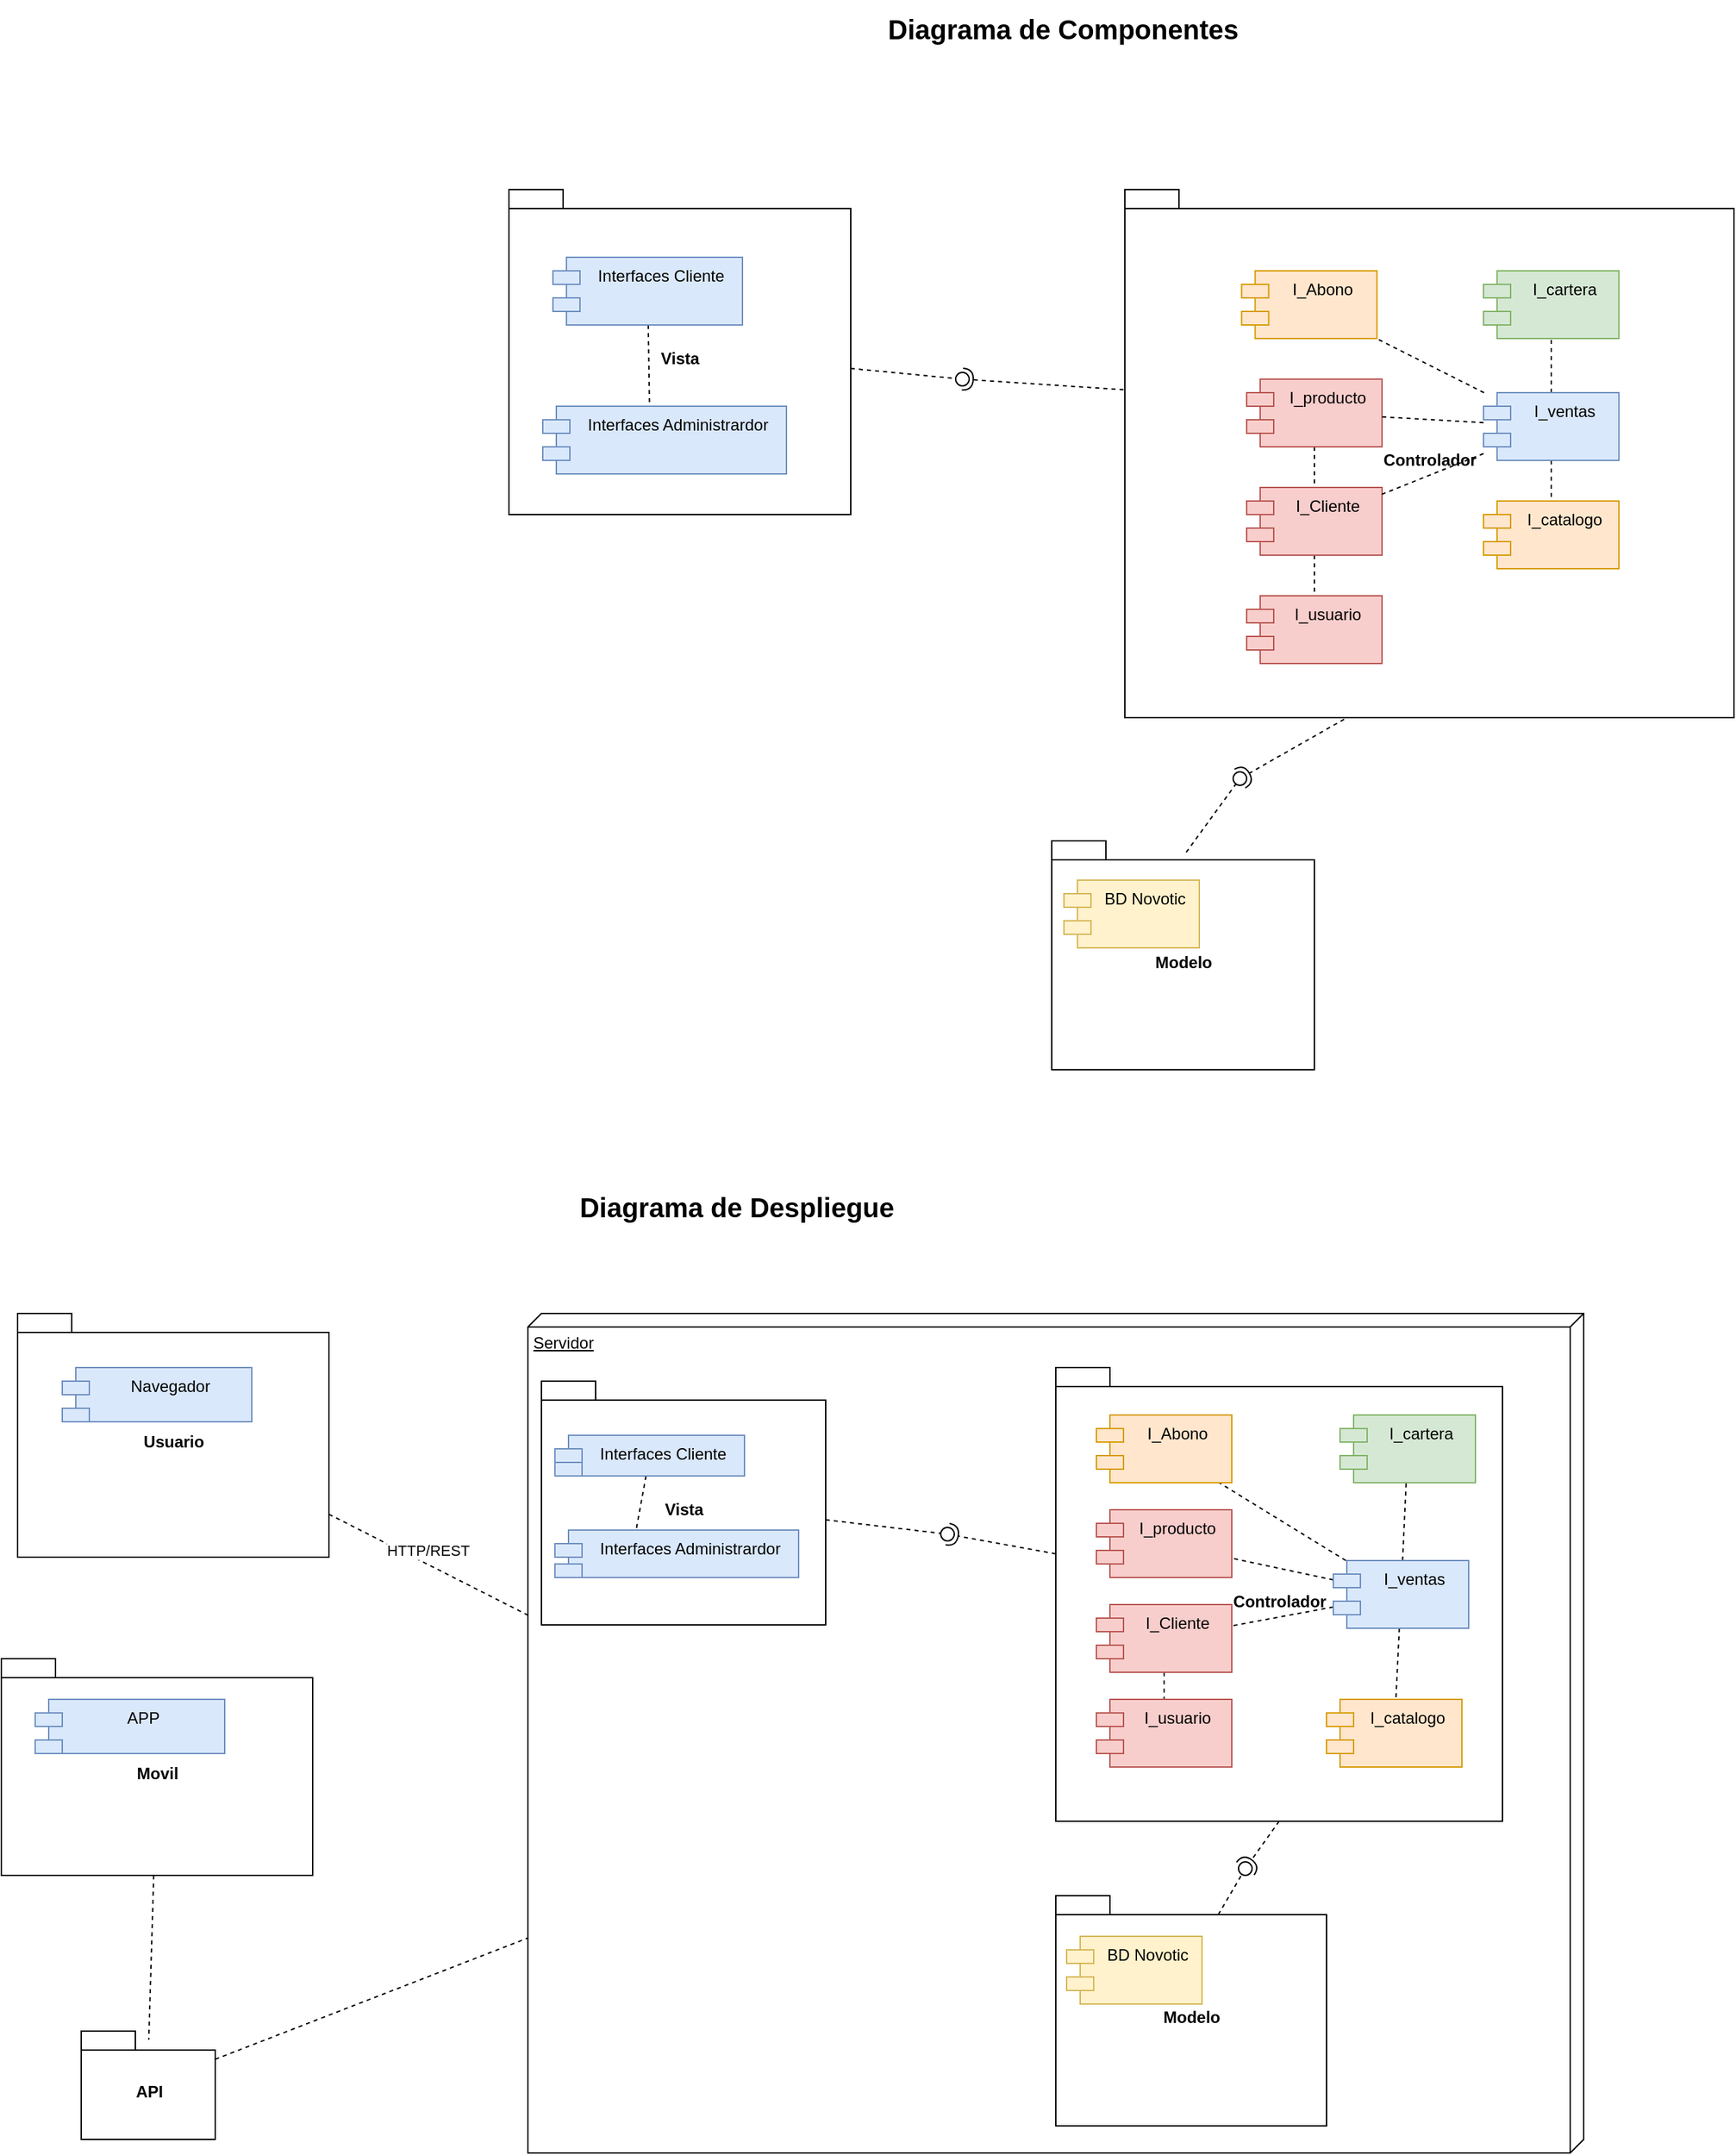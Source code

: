<mxfile version="20.6.2" type="device"><diagram id="g8uj82oswjHnqgsIzx0r" name="Página-1"><mxGraphModel dx="1673" dy="3272" grid="1" gridSize="10" guides="1" tooltips="1" connect="1" arrows="1" fold="1" page="1" pageScale="1" pageWidth="827" pageHeight="1169" math="0" shadow="0"><root><mxCell id="0"/><mxCell id="1" parent="0"/><mxCell id="Ms8l2k5_5Hq7yKT3EF7r-1" value="Vista" style="shape=folder;fontStyle=1;spacingTop=10;tabWidth=40;tabHeight=14;tabPosition=left;html=1;" vertex="1" parent="1"><mxGeometry x="575" y="-1650" width="252.5" height="240" as="geometry"/></mxCell><mxCell id="Ms8l2k5_5Hq7yKT3EF7r-2" value="Controlador" style="shape=folder;fontStyle=1;spacingTop=10;tabWidth=40;tabHeight=14;tabPosition=left;html=1;" vertex="1" parent="1"><mxGeometry x="1030" y="-1650" width="450" height="390" as="geometry"/></mxCell><mxCell id="Ms8l2k5_5Hq7yKT3EF7r-3" value="Modelo" style="shape=folder;fontStyle=1;spacingTop=10;tabWidth=40;tabHeight=14;tabPosition=left;html=1;" vertex="1" parent="1"><mxGeometry x="976" y="-1169" width="194" height="169" as="geometry"/></mxCell><mxCell id="Ms8l2k5_5Hq7yKT3EF7r-11" style="rounded=0;orthogonalLoop=1;jettySize=auto;html=1;dashed=1;endArrow=none;endFill=0;entryX=0.438;entryY=-0.016;entryDx=0;entryDy=0;entryPerimeter=0;" edge="1" parent="1" source="Ms8l2k5_5Hq7yKT3EF7r-9" target="Ms8l2k5_5Hq7yKT3EF7r-10"><mxGeometry relative="1" as="geometry"/></mxCell><mxCell id="Ms8l2k5_5Hq7yKT3EF7r-9" value="Interfaces Cliente&#10;" style="shape=module;align=left;spacingLeft=20;align=center;verticalAlign=top;fillColor=#dae8fc;strokeColor=#6c8ebf;" vertex="1" parent="1"><mxGeometry x="607.5" y="-1600" width="140" height="50" as="geometry"/></mxCell><mxCell id="Ms8l2k5_5Hq7yKT3EF7r-10" value="Interfaces Administrardor" style="shape=module;align=left;spacingLeft=20;align=center;verticalAlign=top;fillColor=#dae8fc;strokeColor=#6c8ebf;" vertex="1" parent="1"><mxGeometry x="600" y="-1490" width="180" height="50" as="geometry"/></mxCell><mxCell id="Ms8l2k5_5Hq7yKT3EF7r-16" value="I_catalogo" style="shape=module;align=left;spacingLeft=20;align=center;verticalAlign=top;fillColor=#ffe6cc;strokeColor=#d79b00;" vertex="1" parent="1"><mxGeometry x="1295" y="-1420" width="100" height="50" as="geometry"/></mxCell><mxCell id="Ms8l2k5_5Hq7yKT3EF7r-33" style="edgeStyle=none;rounded=0;orthogonalLoop=1;jettySize=auto;html=1;dashed=1;endArrow=none;endFill=0;" edge="1" parent="1" source="Ms8l2k5_5Hq7yKT3EF7r-17" target="Ms8l2k5_5Hq7yKT3EF7r-18"><mxGeometry relative="1" as="geometry"/></mxCell><mxCell id="Ms8l2k5_5Hq7yKT3EF7r-17" value="I_producto" style="shape=module;align=left;spacingLeft=20;align=center;verticalAlign=top;fillColor=#f8cecc;strokeColor=#b85450;" vertex="1" parent="1"><mxGeometry x="1120" y="-1510" width="100" height="50" as="geometry"/></mxCell><mxCell id="Ms8l2k5_5Hq7yKT3EF7r-37" style="edgeStyle=none;rounded=0;orthogonalLoop=1;jettySize=auto;html=1;dashed=1;endArrow=none;endFill=0;" edge="1" parent="1" source="Ms8l2k5_5Hq7yKT3EF7r-18" target="Ms8l2k5_5Hq7yKT3EF7r-19"><mxGeometry relative="1" as="geometry"/></mxCell><mxCell id="Ms8l2k5_5Hq7yKT3EF7r-18" value="I_Cliente" style="shape=module;align=left;spacingLeft=20;align=center;verticalAlign=top;fillColor=#f8cecc;strokeColor=#b85450;" vertex="1" parent="1"><mxGeometry x="1120" y="-1430" width="100" height="50" as="geometry"/></mxCell><mxCell id="Ms8l2k5_5Hq7yKT3EF7r-19" value="I_usuario" style="shape=module;align=left;spacingLeft=20;align=center;verticalAlign=top;fillColor=#f8cecc;strokeColor=#b85450;" vertex="1" parent="1"><mxGeometry x="1120" y="-1350" width="100" height="50" as="geometry"/></mxCell><mxCell id="Ms8l2k5_5Hq7yKT3EF7r-30" style="edgeStyle=none;rounded=0;orthogonalLoop=1;jettySize=auto;html=1;dashed=1;endArrow=none;endFill=0;" edge="1" parent="1" source="Ms8l2k5_5Hq7yKT3EF7r-20" target="Ms8l2k5_5Hq7yKT3EF7r-16"><mxGeometry relative="1" as="geometry"/></mxCell><mxCell id="Ms8l2k5_5Hq7yKT3EF7r-31" style="edgeStyle=none;rounded=0;orthogonalLoop=1;jettySize=auto;html=1;dashed=1;endArrow=none;endFill=0;" edge="1" parent="1" source="Ms8l2k5_5Hq7yKT3EF7r-20" target="Ms8l2k5_5Hq7yKT3EF7r-22"><mxGeometry relative="1" as="geometry"/></mxCell><mxCell id="Ms8l2k5_5Hq7yKT3EF7r-32" style="edgeStyle=none;rounded=0;orthogonalLoop=1;jettySize=auto;html=1;dashed=1;endArrow=none;endFill=0;" edge="1" parent="1" source="Ms8l2k5_5Hq7yKT3EF7r-20" target="Ms8l2k5_5Hq7yKT3EF7r-17"><mxGeometry relative="1" as="geometry"/></mxCell><mxCell id="Ms8l2k5_5Hq7yKT3EF7r-35" style="edgeStyle=none;rounded=0;orthogonalLoop=1;jettySize=auto;html=1;dashed=1;endArrow=none;endFill=0;" edge="1" parent="1" source="Ms8l2k5_5Hq7yKT3EF7r-20" target="Ms8l2k5_5Hq7yKT3EF7r-21"><mxGeometry relative="1" as="geometry"/></mxCell><mxCell id="Ms8l2k5_5Hq7yKT3EF7r-36" style="edgeStyle=none;rounded=0;orthogonalLoop=1;jettySize=auto;html=1;dashed=1;endArrow=none;endFill=0;" edge="1" parent="1" source="Ms8l2k5_5Hq7yKT3EF7r-20" target="Ms8l2k5_5Hq7yKT3EF7r-18"><mxGeometry relative="1" as="geometry"/></mxCell><mxCell id="Ms8l2k5_5Hq7yKT3EF7r-20" value="I_ventas" style="shape=module;align=left;spacingLeft=20;align=center;verticalAlign=top;fillColor=#dae8fc;strokeColor=#6c8ebf;" vertex="1" parent="1"><mxGeometry x="1295" y="-1500" width="100" height="50" as="geometry"/></mxCell><mxCell id="Ms8l2k5_5Hq7yKT3EF7r-21" value="I_cartera" style="shape=module;align=left;spacingLeft=20;align=center;verticalAlign=top;fillColor=#d5e8d4;strokeColor=#82b366;" vertex="1" parent="1"><mxGeometry x="1295" y="-1590" width="100" height="50" as="geometry"/></mxCell><mxCell id="Ms8l2k5_5Hq7yKT3EF7r-22" value="I_Abono" style="shape=module;align=left;spacingLeft=20;align=center;verticalAlign=top;fillColor=#ffe6cc;strokeColor=#d79b00;" vertex="1" parent="1"><mxGeometry x="1116.25" y="-1590" width="100" height="50" as="geometry"/></mxCell><mxCell id="Ms8l2k5_5Hq7yKT3EF7r-26" value="BD Novotic" style="shape=module;align=left;spacingLeft=20;align=center;verticalAlign=top;fillColor=#fff2cc;strokeColor=#d6b656;" vertex="1" parent="1"><mxGeometry x="985" y="-1140" width="100" height="50" as="geometry"/></mxCell><mxCell id="Ms8l2k5_5Hq7yKT3EF7r-40" value="Servidor" style="verticalAlign=top;align=left;spacingTop=8;spacingLeft=2;spacingRight=12;shape=cube;size=10;direction=south;fontStyle=4;html=1;" vertex="1" parent="1"><mxGeometry x="589" y="-820" width="780" height="620" as="geometry"/></mxCell><mxCell id="Ms8l2k5_5Hq7yKT3EF7r-64" style="edgeStyle=none;rounded=0;orthogonalLoop=1;jettySize=auto;html=1;entryX=0.36;entryY=0.999;entryDx=0;entryDy=0;entryPerimeter=0;dashed=1;endArrow=none;endFill=0;" edge="1" parent="1" source="Ms8l2k5_5Hq7yKT3EF7r-42" target="Ms8l2k5_5Hq7yKT3EF7r-40"><mxGeometry relative="1" as="geometry"/></mxCell><mxCell id="Ms8l2k5_5Hq7yKT3EF7r-65" value="HTTP/REST" style="edgeLabel;html=1;align=center;verticalAlign=middle;resizable=0;points=[];" vertex="1" connectable="0" parent="Ms8l2k5_5Hq7yKT3EF7r-64"><mxGeometry x="-0.23" y="2" relative="1" as="geometry"><mxPoint x="15" y="-1" as="offset"/></mxGeometry></mxCell><mxCell id="Ms8l2k5_5Hq7yKT3EF7r-42" value="Usuario" style="shape=folder;fontStyle=1;spacingTop=10;tabWidth=40;tabHeight=14;tabPosition=left;html=1;" vertex="1" parent="1"><mxGeometry x="212" y="-820" width="230" height="180" as="geometry"/></mxCell><mxCell id="Ms8l2k5_5Hq7yKT3EF7r-43" value="Navegador" style="shape=module;align=left;spacingLeft=20;align=center;verticalAlign=top;fillColor=#dae8fc;strokeColor=#6c8ebf;" vertex="1" parent="1"><mxGeometry x="245" y="-780" width="140" height="40" as="geometry"/></mxCell><mxCell id="Ms8l2k5_5Hq7yKT3EF7r-48" value="Controlador" style="shape=folder;fontStyle=1;spacingTop=10;tabWidth=40;tabHeight=14;tabPosition=left;html=1;" vertex="1" parent="1"><mxGeometry x="979" y="-780" width="330" height="335" as="geometry"/></mxCell><mxCell id="Ms8l2k5_5Hq7yKT3EF7r-49" value="I_catalogo" style="shape=module;align=left;spacingLeft=20;align=center;verticalAlign=top;fillColor=#ffe6cc;strokeColor=#d79b00;" vertex="1" parent="1"><mxGeometry x="1179" y="-535" width="100" height="50" as="geometry"/></mxCell><mxCell id="Ms8l2k5_5Hq7yKT3EF7r-50" value="I_producto" style="shape=module;align=left;spacingLeft=20;align=center;verticalAlign=top;fillColor=#f8cecc;strokeColor=#b85450;" vertex="1" parent="1"><mxGeometry x="1009" y="-675" width="100" height="50" as="geometry"/></mxCell><mxCell id="Ms8l2k5_5Hq7yKT3EF7r-59" style="edgeStyle=none;rounded=0;orthogonalLoop=1;jettySize=auto;html=1;dashed=1;endArrow=none;endFill=0;" edge="1" parent="1" source="Ms8l2k5_5Hq7yKT3EF7r-51" target="Ms8l2k5_5Hq7yKT3EF7r-52"><mxGeometry relative="1" as="geometry"/></mxCell><mxCell id="Ms8l2k5_5Hq7yKT3EF7r-51" value="I_Cliente" style="shape=module;align=left;spacingLeft=20;align=center;verticalAlign=top;fillColor=#f8cecc;strokeColor=#b85450;" vertex="1" parent="1"><mxGeometry x="1009" y="-605" width="100" height="50" as="geometry"/></mxCell><mxCell id="Ms8l2k5_5Hq7yKT3EF7r-52" value="I_usuario" style="shape=module;align=left;spacingLeft=20;align=center;verticalAlign=top;fillColor=#f8cecc;strokeColor=#b85450;" vertex="1" parent="1"><mxGeometry x="1009" y="-535" width="100" height="50" as="geometry"/></mxCell><mxCell id="Ms8l2k5_5Hq7yKT3EF7r-56" style="edgeStyle=none;rounded=0;orthogonalLoop=1;jettySize=auto;html=1;dashed=1;endArrow=none;endFill=0;" edge="1" parent="1" source="Ms8l2k5_5Hq7yKT3EF7r-53" target="Ms8l2k5_5Hq7yKT3EF7r-55"><mxGeometry relative="1" as="geometry"/></mxCell><mxCell id="Ms8l2k5_5Hq7yKT3EF7r-57" style="edgeStyle=none;rounded=0;orthogonalLoop=1;jettySize=auto;html=1;dashed=1;endArrow=none;endFill=0;" edge="1" parent="1" source="Ms8l2k5_5Hq7yKT3EF7r-53" target="Ms8l2k5_5Hq7yKT3EF7r-50"><mxGeometry relative="1" as="geometry"/></mxCell><mxCell id="Ms8l2k5_5Hq7yKT3EF7r-58" style="edgeStyle=none;rounded=0;orthogonalLoop=1;jettySize=auto;html=1;dashed=1;endArrow=none;endFill=0;" edge="1" parent="1" source="Ms8l2k5_5Hq7yKT3EF7r-53" target="Ms8l2k5_5Hq7yKT3EF7r-51"><mxGeometry relative="1" as="geometry"/></mxCell><mxCell id="Ms8l2k5_5Hq7yKT3EF7r-60" style="edgeStyle=none;rounded=0;orthogonalLoop=1;jettySize=auto;html=1;dashed=1;endArrow=none;endFill=0;" edge="1" parent="1" source="Ms8l2k5_5Hq7yKT3EF7r-53" target="Ms8l2k5_5Hq7yKT3EF7r-49"><mxGeometry relative="1" as="geometry"/></mxCell><mxCell id="Ms8l2k5_5Hq7yKT3EF7r-61" style="edgeStyle=none;rounded=0;orthogonalLoop=1;jettySize=auto;html=1;dashed=1;endArrow=none;endFill=0;" edge="1" parent="1" source="Ms8l2k5_5Hq7yKT3EF7r-53" target="Ms8l2k5_5Hq7yKT3EF7r-54"><mxGeometry relative="1" as="geometry"/></mxCell><mxCell id="Ms8l2k5_5Hq7yKT3EF7r-53" value="I_ventas" style="shape=module;align=left;spacingLeft=20;align=center;verticalAlign=top;fillColor=#dae8fc;strokeColor=#6c8ebf;" vertex="1" parent="1"><mxGeometry x="1184" y="-637.5" width="100" height="50" as="geometry"/></mxCell><mxCell id="Ms8l2k5_5Hq7yKT3EF7r-54" value="I_cartera" style="shape=module;align=left;spacingLeft=20;align=center;verticalAlign=top;fillColor=#d5e8d4;strokeColor=#82b366;" vertex="1" parent="1"><mxGeometry x="1189" y="-745" width="100" height="50" as="geometry"/></mxCell><mxCell id="Ms8l2k5_5Hq7yKT3EF7r-55" value="I_Abono" style="shape=module;align=left;spacingLeft=20;align=center;verticalAlign=top;fillColor=#ffe6cc;strokeColor=#d79b00;" vertex="1" parent="1"><mxGeometry x="1009" y="-745" width="100" height="50" as="geometry"/></mxCell><mxCell id="Ms8l2k5_5Hq7yKT3EF7r-62" value="Modelo" style="shape=folder;fontStyle=1;spacingTop=10;tabWidth=40;tabHeight=14;tabPosition=left;html=1;" vertex="1" parent="1"><mxGeometry x="979" y="-390" width="200" height="170" as="geometry"/></mxCell><mxCell id="Ms8l2k5_5Hq7yKT3EF7r-63" value="BD Novotic" style="shape=module;align=left;spacingLeft=20;align=center;verticalAlign=top;fillColor=#fff2cc;strokeColor=#d6b656;" vertex="1" parent="1"><mxGeometry x="987" y="-360" width="100" height="50" as="geometry"/></mxCell><mxCell id="Ms8l2k5_5Hq7yKT3EF7r-90" style="edgeStyle=none;rounded=0;orthogonalLoop=1;jettySize=auto;html=1;dashed=1;endArrow=none;endFill=0;entryX=0.504;entryY=0.079;entryDx=0;entryDy=0;entryPerimeter=0;" edge="1" parent="1" source="Ms8l2k5_5Hq7yKT3EF7r-69" target="Ms8l2k5_5Hq7yKT3EF7r-89"><mxGeometry relative="1" as="geometry"/></mxCell><mxCell id="Ms8l2k5_5Hq7yKT3EF7r-69" value="Movil" style="shape=folder;fontStyle=1;spacingTop=10;tabWidth=40;tabHeight=14;tabPosition=left;html=1;" vertex="1" parent="1"><mxGeometry x="200" y="-565" width="230" height="160" as="geometry"/></mxCell><mxCell id="Ms8l2k5_5Hq7yKT3EF7r-70" value="APP" style="shape=module;align=left;spacingLeft=20;align=center;verticalAlign=top;fillColor=#dae8fc;strokeColor=#6c8ebf;" vertex="1" parent="1"><mxGeometry x="225" y="-535" width="140" height="40" as="geometry"/></mxCell><mxCell id="Ms8l2k5_5Hq7yKT3EF7r-72" value="Vista" style="shape=folder;fontStyle=1;spacingTop=10;tabWidth=40;tabHeight=14;tabPosition=left;html=1;" vertex="1" parent="1"><mxGeometry x="599" y="-770" width="210" height="180" as="geometry"/></mxCell><mxCell id="Ms8l2k5_5Hq7yKT3EF7r-75" style="edgeStyle=none;rounded=0;orthogonalLoop=1;jettySize=auto;html=1;entryX=0.333;entryY=0;entryDx=0;entryDy=0;entryPerimeter=0;dashed=1;endArrow=none;endFill=0;" edge="1" parent="1" source="Ms8l2k5_5Hq7yKT3EF7r-73" target="Ms8l2k5_5Hq7yKT3EF7r-74"><mxGeometry relative="1" as="geometry"/></mxCell><mxCell id="Ms8l2k5_5Hq7yKT3EF7r-73" value="Interfaces Cliente&#10;" style="shape=module;align=left;spacingLeft=20;align=center;verticalAlign=top;fillColor=#dae8fc;strokeColor=#6c8ebf;" vertex="1" parent="1"><mxGeometry x="609" y="-730" width="140" height="30" as="geometry"/></mxCell><mxCell id="Ms8l2k5_5Hq7yKT3EF7r-74" value="Interfaces Administrardor" style="shape=module;align=left;spacingLeft=20;align=center;verticalAlign=top;fillColor=#dae8fc;strokeColor=#6c8ebf;" vertex="1" parent="1"><mxGeometry x="609" y="-660" width="180" height="35" as="geometry"/></mxCell><mxCell id="Ms8l2k5_5Hq7yKT3EF7r-76" value="" style="rounded=0;orthogonalLoop=1;jettySize=auto;html=1;endArrow=none;endFill=0;sketch=0;sourcePerimeterSpacing=0;targetPerimeterSpacing=0;dashed=1;" edge="1" target="Ms8l2k5_5Hq7yKT3EF7r-78" parent="1" source="Ms8l2k5_5Hq7yKT3EF7r-72"><mxGeometry relative="1" as="geometry"><mxPoint x="879" y="-657" as="sourcePoint"/></mxGeometry></mxCell><mxCell id="Ms8l2k5_5Hq7yKT3EF7r-77" value="" style="rounded=0;orthogonalLoop=1;jettySize=auto;html=1;endArrow=halfCircle;endFill=0;entryX=0.5;entryY=0.5;endSize=6;strokeWidth=1;sketch=0;dashed=1;" edge="1" target="Ms8l2k5_5Hq7yKT3EF7r-78" parent="1" source="Ms8l2k5_5Hq7yKT3EF7r-48"><mxGeometry relative="1" as="geometry"><mxPoint x="919" y="-657" as="sourcePoint"/></mxGeometry></mxCell><mxCell id="Ms8l2k5_5Hq7yKT3EF7r-78" value="" style="ellipse;whiteSpace=wrap;html=1;align=center;aspect=fixed;resizable=0;points=[];outlineConnect=0;sketch=0;" vertex="1" parent="1"><mxGeometry x="894" y="-662" width="10" height="10" as="geometry"/></mxCell><mxCell id="Ms8l2k5_5Hq7yKT3EF7r-82" value="" style="rounded=0;orthogonalLoop=1;jettySize=auto;html=1;endArrow=none;endFill=0;sketch=0;sourcePerimeterSpacing=0;targetPerimeterSpacing=0;dashed=1;exitX=0;exitY=0;exitDx=120;exitDy=14;exitPerimeter=0;" edge="1" target="Ms8l2k5_5Hq7yKT3EF7r-84" parent="1" source="Ms8l2k5_5Hq7yKT3EF7r-62"><mxGeometry relative="1" as="geometry"><mxPoint x="1099" y="-410" as="sourcePoint"/></mxGeometry></mxCell><mxCell id="Ms8l2k5_5Hq7yKT3EF7r-83" value="" style="rounded=0;orthogonalLoop=1;jettySize=auto;html=1;endArrow=halfCircle;endFill=0;entryX=0.5;entryY=0.5;endSize=6;strokeWidth=1;sketch=0;dashed=1;exitX=0.5;exitY=1;exitDx=0;exitDy=0;exitPerimeter=0;" edge="1" target="Ms8l2k5_5Hq7yKT3EF7r-84" parent="1" source="Ms8l2k5_5Hq7yKT3EF7r-48"><mxGeometry relative="1" as="geometry"><mxPoint x="1139" y="-410" as="sourcePoint"/></mxGeometry></mxCell><mxCell id="Ms8l2k5_5Hq7yKT3EF7r-84" value="" style="ellipse;whiteSpace=wrap;html=1;align=center;aspect=fixed;resizable=0;points=[];outlineConnect=0;sketch=0;" vertex="1" parent="1"><mxGeometry x="1114" y="-415" width="10" height="10" as="geometry"/></mxCell><mxCell id="Ms8l2k5_5Hq7yKT3EF7r-91" style="edgeStyle=none;rounded=0;orthogonalLoop=1;jettySize=auto;html=1;dashed=1;endArrow=none;endFill=0;" edge="1" parent="1" source="Ms8l2k5_5Hq7yKT3EF7r-89" target="Ms8l2k5_5Hq7yKT3EF7r-40"><mxGeometry relative="1" as="geometry"/></mxCell><mxCell id="Ms8l2k5_5Hq7yKT3EF7r-89" value="API" style="shape=folder;fontStyle=1;spacingTop=10;tabWidth=40;tabHeight=14;tabPosition=left;html=1;" vertex="1" parent="1"><mxGeometry x="259" y="-290" width="99" height="80" as="geometry"/></mxCell><mxCell id="Ms8l2k5_5Hq7yKT3EF7r-92" value="" style="rounded=0;orthogonalLoop=1;jettySize=auto;html=1;endArrow=none;endFill=0;sketch=0;sourcePerimeterSpacing=0;targetPerimeterSpacing=0;dashed=1;" edge="1" target="Ms8l2k5_5Hq7yKT3EF7r-94" parent="1" source="Ms8l2k5_5Hq7yKT3EF7r-1"><mxGeometry relative="1" as="geometry"><mxPoint x="890" y="-1510" as="sourcePoint"/></mxGeometry></mxCell><mxCell id="Ms8l2k5_5Hq7yKT3EF7r-93" value="" style="rounded=0;orthogonalLoop=1;jettySize=auto;html=1;endArrow=halfCircle;endFill=0;entryX=0.5;entryY=0.5;endSize=6;strokeWidth=1;sketch=0;dashed=1;exitX=-0.002;exitY=0.379;exitDx=0;exitDy=0;exitPerimeter=0;" edge="1" target="Ms8l2k5_5Hq7yKT3EF7r-94" parent="1" source="Ms8l2k5_5Hq7yKT3EF7r-2"><mxGeometry relative="1" as="geometry"><mxPoint x="930" y="-1510" as="sourcePoint"/></mxGeometry></mxCell><mxCell id="Ms8l2k5_5Hq7yKT3EF7r-94" value="" style="ellipse;whiteSpace=wrap;html=1;align=center;aspect=fixed;resizable=0;points=[];outlineConnect=0;sketch=0;" vertex="1" parent="1"><mxGeometry x="905" y="-1515" width="10" height="10" as="geometry"/></mxCell><mxCell id="Ms8l2k5_5Hq7yKT3EF7r-98" value="" style="rounded=0;orthogonalLoop=1;jettySize=auto;html=1;endArrow=none;endFill=0;sketch=0;sourcePerimeterSpacing=0;targetPerimeterSpacing=0;dashed=1;exitX=0.512;exitY=0.05;exitDx=0;exitDy=0;exitPerimeter=0;" edge="1" target="Ms8l2k5_5Hq7yKT3EF7r-100" parent="1" source="Ms8l2k5_5Hq7yKT3EF7r-3"><mxGeometry relative="1" as="geometry"><mxPoint x="1095" y="-1215" as="sourcePoint"/></mxGeometry></mxCell><mxCell id="Ms8l2k5_5Hq7yKT3EF7r-99" value="" style="rounded=0;orthogonalLoop=1;jettySize=auto;html=1;endArrow=halfCircle;endFill=0;entryX=0.5;entryY=0.5;endSize=6;strokeWidth=1;sketch=0;dashed=1;exitX=0.36;exitY=1.003;exitDx=0;exitDy=0;exitPerimeter=0;" edge="1" target="Ms8l2k5_5Hq7yKT3EF7r-100" parent="1" source="Ms8l2k5_5Hq7yKT3EF7r-2"><mxGeometry relative="1" as="geometry"><mxPoint x="1135" y="-1215" as="sourcePoint"/></mxGeometry></mxCell><mxCell id="Ms8l2k5_5Hq7yKT3EF7r-100" value="" style="ellipse;whiteSpace=wrap;html=1;align=center;aspect=fixed;resizable=0;points=[];outlineConnect=0;sketch=0;" vertex="1" parent="1"><mxGeometry x="1110" y="-1220" width="10" height="10" as="geometry"/></mxCell><mxCell id="Ms8l2k5_5Hq7yKT3EF7r-101" value="Diagrama de Componentes" style="text;align=center;fontStyle=1;verticalAlign=middle;spacingLeft=3;spacingRight=3;strokeColor=none;rotatable=0;points=[[0,0.5],[1,0.5]];portConstraint=eastwest;spacing=3;fontSize=20;" vertex="1" parent="1"><mxGeometry x="939" y="-1790" width="91" height="40" as="geometry"/></mxCell><mxCell id="Ms8l2k5_5Hq7yKT3EF7r-102" value="Diagrama de Despliegue" style="text;align=center;fontStyle=1;verticalAlign=middle;spacingLeft=3;spacingRight=3;strokeColor=none;rotatable=0;points=[[0,0.5],[1,0.5]];portConstraint=eastwest;spacing=3;fontSize=20;" vertex="1" parent="1"><mxGeometry x="698" y="-920" width="91" height="40" as="geometry"/></mxCell></root></mxGraphModel></diagram></mxfile>